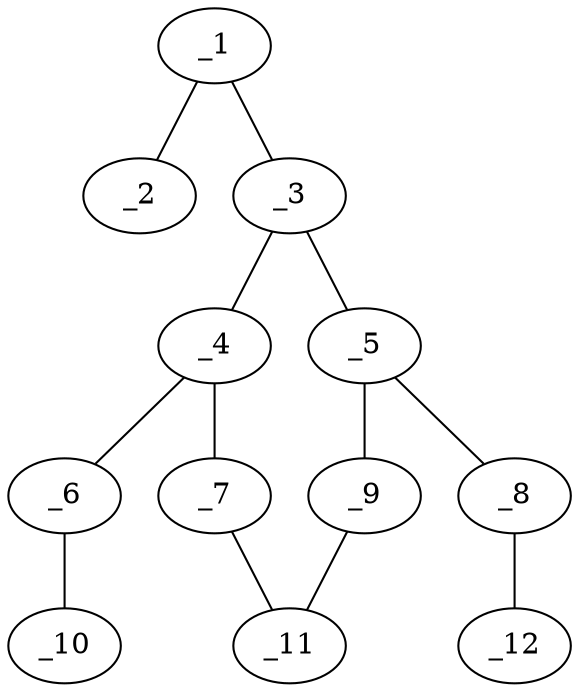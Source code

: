 graph molid56450 {
	_1	 [charge=0,
		chem=4,
		symbol="N  ",
		x="4.5981",
		y="1.25"];
	_2	 [charge=0,
		chem=2,
		symbol="O  ",
		x="5.4641",
		y="1.75"];
	_1 -- _2	 [valence=1];
	_3	 [charge=0,
		chem=1,
		symbol="C  ",
		x="4.5981",
		y="0.25"];
	_1 -- _3	 [valence=2];
	_4	 [charge=0,
		chem=1,
		symbol="C  ",
		x="3.7321",
		y="-0.25"];
	_3 -- _4	 [valence=1];
	_5	 [charge=0,
		chem=1,
		symbol="C  ",
		x="5.4641",
		y="-0.25"];
	_3 -- _5	 [valence=1];
	_6	 [charge=0,
		chem=4,
		symbol="N  ",
		x="2.866",
		y="0.25"];
	_4 -- _6	 [valence=2];
	_7	 [charge=0,
		chem=1,
		symbol="C  ",
		x="3.732",
		y="-1.25"];
	_4 -- _7	 [valence=1];
	_8	 [charge=0,
		chem=4,
		symbol="N  ",
		x="6.3301",
		y="0.25"];
	_5 -- _8	 [valence=2];
	_9	 [charge=0,
		chem=1,
		symbol="C  ",
		x="5.4641",
		y="-1.25"];
	_5 -- _9	 [valence=1];
	_10	 [charge=0,
		chem=2,
		symbol="O  ",
		x=2,
		y="-0.25"];
	_6 -- _10	 [valence=1];
	_11	 [charge=0,
		chem=1,
		symbol="C  ",
		x="4.5981",
		y="-1.75"];
	_7 -- _11	 [valence=1];
	_12	 [charge=0,
		chem=2,
		symbol="O  ",
		x="7.1962",
		y="-0.25"];
	_8 -- _12	 [valence=1];
	_9 -- _11	 [valence=1];
}
